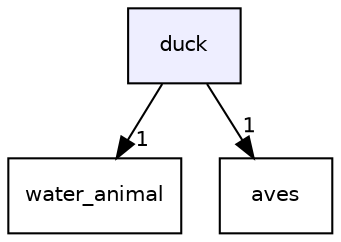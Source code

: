 digraph "duck" {
  compound=true
  node [ fontsize="10", fontname="Helvetica"];
  edge [ labelfontsize="10", labelfontname="Helvetica"];
  dir_68f653041dbca452abe3343675372366 [shape=box, label="duck", style="filled", fillcolor="#eeeeff", pencolor="black", URL="dir_68f653041dbca452abe3343675372366.html"];
  dir_43077ec27605880ea06137d5578c96fe [shape=box label="water_animal" URL="dir_43077ec27605880ea06137d5578c96fe.html"];
  dir_f8960d0c328634cb81407409d616a6c5 [shape=box label="aves" URL="dir_f8960d0c328634cb81407409d616a6c5.html"];
  dir_68f653041dbca452abe3343675372366->dir_43077ec27605880ea06137d5578c96fe [headlabel="1", labeldistance=1.5 headhref="dir_000010_000041.html"];
  dir_68f653041dbca452abe3343675372366->dir_f8960d0c328634cb81407409d616a6c5 [headlabel="1", labeldistance=1.5 headhref="dir_000010_000003.html"];
}
